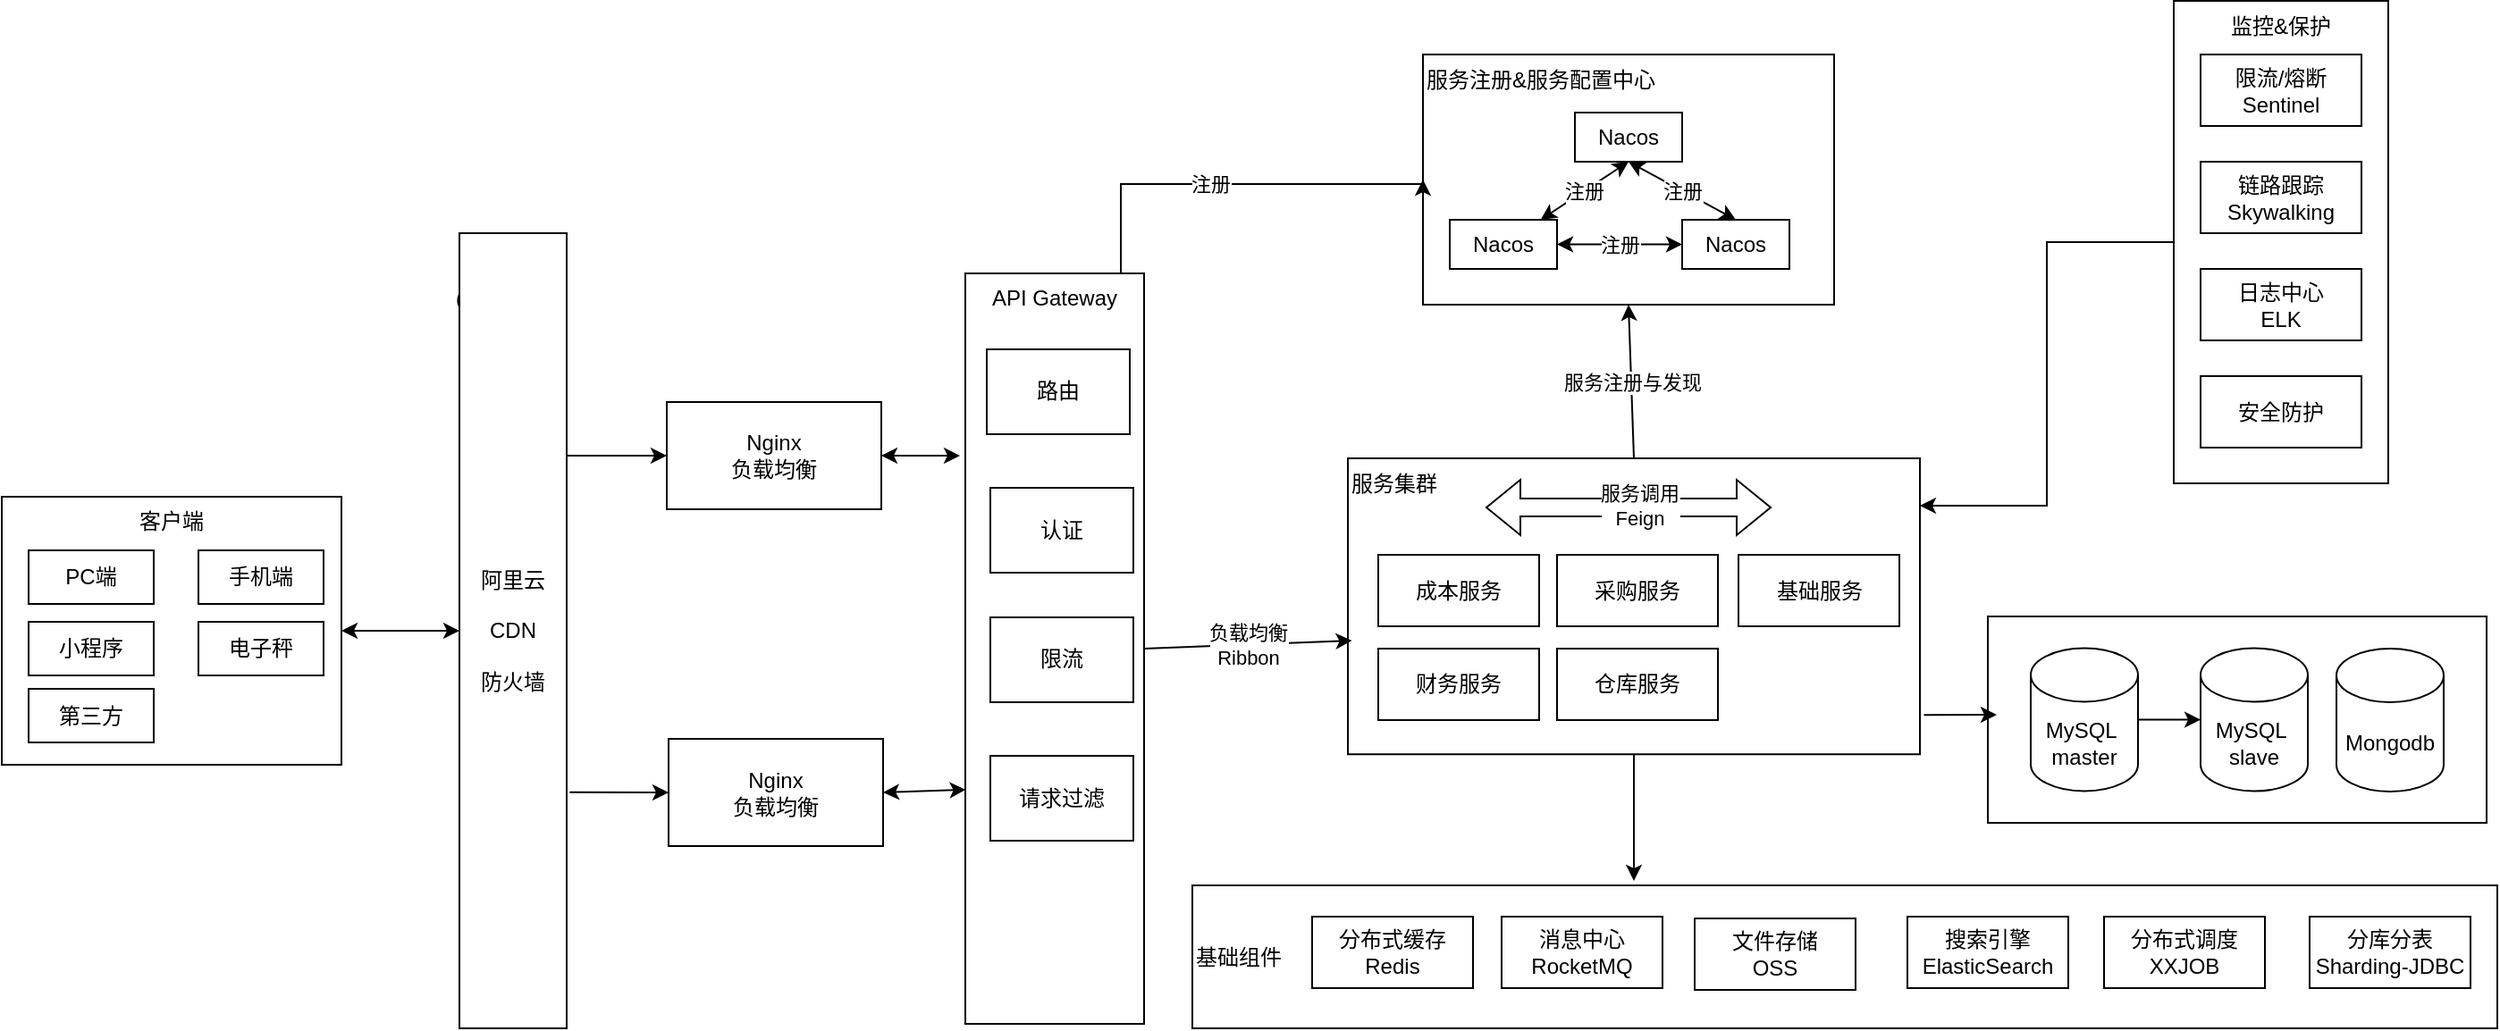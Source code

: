 <mxfile version="19.0.0" type="github">
  <diagram id="vszCD1J5VTGv5mpLLiHU" name="Page-1">
    <mxGraphModel dx="2391" dy="2025" grid="1" gridSize="10" guides="1" tooltips="1" connect="1" arrows="1" fold="1" page="1" pageScale="1" pageWidth="827" pageHeight="1169" math="0" shadow="0">
      <root>
        <mxCell id="0" />
        <mxCell id="1" parent="0" />
        <mxCell id="vgddumj_CpOu_7igaWPx-25" value="基础组件" style="rounded=0;whiteSpace=wrap;html=1;verticalAlign=middle;align=left;" parent="1" vertex="1">
          <mxGeometry x="660" y="392.5" width="730" height="80" as="geometry" />
        </mxCell>
        <mxCell id="vgddumj_CpOu_7igaWPx-37" value="" style="rounded=0;whiteSpace=wrap;html=1;" parent="1" vertex="1">
          <mxGeometry x="1105" y="242" width="279" height="115.5" as="geometry" />
        </mxCell>
        <mxCell id="vgddumj_CpOu_7igaWPx-20" value="监控&amp;amp;保护" style="rounded=0;whiteSpace=wrap;html=1;verticalAlign=top;" parent="1" vertex="1">
          <mxGeometry x="1209" y="-102.5" width="120" height="270" as="geometry" />
        </mxCell>
        <mxCell id="VbcEAXWBeEiYhWNy1sMn-55" value="&lt;div style=&quot;&quot;&gt;&lt;span style=&quot;background-color: initial;&quot;&gt;服务集群&lt;/span&gt;&lt;/div&gt;" style="rounded=0;whiteSpace=wrap;html=1;align=left;verticalAlign=top;" parent="1" vertex="1">
          <mxGeometry x="747" y="153.5" width="320" height="165.63" as="geometry" />
        </mxCell>
        <mxCell id="VbcEAXWBeEiYhWNy1sMn-40" value="服务注册&amp;amp;服务配置中心" style="rounded=0;whiteSpace=wrap;html=1;verticalAlign=top;align=left;" parent="1" vertex="1">
          <mxGeometry x="789" y="-72.5" width="230" height="140" as="geometry" />
        </mxCell>
        <mxCell id="VbcEAXWBeEiYhWNy1sMn-56" value="注册" style="edgeStyle=orthogonalEdgeStyle;rounded=0;orthogonalLoop=1;jettySize=auto;html=1;entryX=0;entryY=0.5;entryDx=0;entryDy=0;" parent="1" source="VbcEAXWBeEiYhWNy1sMn-20" target="VbcEAXWBeEiYhWNy1sMn-40" edge="1">
          <mxGeometry x="-0.101" relative="1" as="geometry">
            <Array as="points">
              <mxPoint x="620" />
            </Array>
            <mxPoint as="offset" />
          </mxGeometry>
        </mxCell>
        <mxCell id="VbcEAXWBeEiYhWNy1sMn-20" value="API Gateway" style="rounded=0;whiteSpace=wrap;html=1;verticalAlign=top;" parent="1" vertex="1">
          <mxGeometry x="533" y="50" width="100" height="420" as="geometry" />
        </mxCell>
        <mxCell id="owut5gFH1ZOMrYDUWBN5-8" value="客户端" style="rounded=0;whiteSpace=wrap;html=1;verticalAlign=top;" parent="1" vertex="1">
          <mxGeometry x="-6" y="175" width="190" height="150" as="geometry" />
        </mxCell>
        <mxCell id="owut5gFH1ZOMrYDUWBN5-1" value="手机端" style="rounded=0;whiteSpace=wrap;html=1;" parent="1" vertex="1">
          <mxGeometry x="104" y="205" width="70" height="30" as="geometry" />
        </mxCell>
        <mxCell id="owut5gFH1ZOMrYDUWBN5-3" value="PC端" style="rounded=0;whiteSpace=wrap;html=1;" parent="1" vertex="1">
          <mxGeometry x="9" y="205" width="70" height="30" as="geometry" />
        </mxCell>
        <mxCell id="owut5gFH1ZOMrYDUWBN5-5" value="电子秤" style="rounded=0;whiteSpace=wrap;html=1;" parent="1" vertex="1">
          <mxGeometry x="104" y="245" width="70" height="30" as="geometry" />
        </mxCell>
        <mxCell id="owut5gFH1ZOMrYDUWBN5-7" value="第三方" style="rounded=0;whiteSpace=wrap;html=1;" parent="1" vertex="1">
          <mxGeometry x="9" y="282.5" width="70" height="30" as="geometry" />
        </mxCell>
        <mxCell id="VbcEAXWBeEiYhWNy1sMn-3" value="路由" style="rounded=0;whiteSpace=wrap;html=1;" parent="1" vertex="1">
          <mxGeometry x="545" y="92.5" width="80" height="47.5" as="geometry" />
        </mxCell>
        <mxCell id="VbcEAXWBeEiYhWNy1sMn-6" value="小程序" style="rounded=0;whiteSpace=wrap;html=1;" parent="1" vertex="1">
          <mxGeometry x="9" y="245" width="70" height="30" as="geometry" />
        </mxCell>
        <mxCell id="VbcEAXWBeEiYhWNy1sMn-10" value="Nginx&lt;br&gt;负载均衡" style="rounded=0;whiteSpace=wrap;html=1;" parent="1" vertex="1">
          <mxGeometry x="366" y="122" width="120" height="60" as="geometry" />
        </mxCell>
        <mxCell id="VbcEAXWBeEiYhWNy1sMn-11" value="Nginx&lt;br&gt;负载均衡" style="rounded=0;whiteSpace=wrap;html=1;" parent="1" vertex="1">
          <mxGeometry x="367" y="310.5" width="120" height="60" as="geometry" />
        </mxCell>
        <mxCell id="VbcEAXWBeEiYhWNy1sMn-12" value="" style="endArrow=classic;startArrow=classic;html=1;rounded=0;entryX=0;entryY=0.5;entryDx=0;entryDy=0;" parent="1" target="VbcEAXWBeEiYhWNy1sMn-10" edge="1">
          <mxGeometry width="50" height="50" relative="1" as="geometry">
            <mxPoint x="280" y="152" as="sourcePoint" />
            <mxPoint x="360" y="100" as="targetPoint" />
          </mxGeometry>
        </mxCell>
        <mxCell id="VbcEAXWBeEiYhWNy1sMn-14" value="" style="endArrow=classic;startArrow=classic;html=1;rounded=0;exitX=1;exitY=0.5;exitDx=0;exitDy=0;entryX=0;entryY=0.5;entryDx=0;entryDy=0;" parent="1" source="owut5gFH1ZOMrYDUWBN5-8" target="VbcEAXWBeEiYhWNy1sMn-8" edge="1">
          <mxGeometry width="50" height="50" relative="1" as="geometry">
            <mxPoint x="200" y="210" as="sourcePoint" />
            <mxPoint x="250" y="160" as="targetPoint" />
          </mxGeometry>
        </mxCell>
        <mxCell id="VbcEAXWBeEiYhWNy1sMn-15" value="" style="endArrow=classic;startArrow=none;html=1;rounded=0;entryX=0;entryY=0.5;entryDx=0;entryDy=0;exitX=1.028;exitY=0.703;exitDx=0;exitDy=0;exitPerimeter=0;" parent="1" source="VbcEAXWBeEiYhWNy1sMn-8" target="VbcEAXWBeEiYhWNy1sMn-11" edge="1">
          <mxGeometry width="50" height="50" relative="1" as="geometry">
            <mxPoint x="280" y="338" as="sourcePoint" />
            <mxPoint x="360" y="250" as="targetPoint" />
          </mxGeometry>
        </mxCell>
        <mxCell id="VbcEAXWBeEiYhWNy1sMn-17" value="" style="ellipse;shape=cloud;whiteSpace=wrap;html=1;" parent="1" vertex="1">
          <mxGeometry x="245" y="40" width="65" height="60" as="geometry" />
        </mxCell>
        <mxCell id="VbcEAXWBeEiYhWNy1sMn-21" value="认证" style="rounded=0;whiteSpace=wrap;html=1;" parent="1" vertex="1">
          <mxGeometry x="547" y="170" width="80" height="47.5" as="geometry" />
        </mxCell>
        <mxCell id="VbcEAXWBeEiYhWNy1sMn-22" value="" style="endArrow=classic;startArrow=classic;html=1;rounded=0;exitX=1;exitY=0.5;exitDx=0;exitDy=0;" parent="1" source="VbcEAXWBeEiYhWNy1sMn-10" edge="1">
          <mxGeometry width="50" height="50" relative="1" as="geometry">
            <mxPoint x="490" y="160" as="sourcePoint" />
            <mxPoint x="530" y="152" as="targetPoint" />
          </mxGeometry>
        </mxCell>
        <mxCell id="VbcEAXWBeEiYhWNy1sMn-23" value="" style="endArrow=classic;startArrow=classic;html=1;rounded=0;entryX=0.003;entryY=0.688;entryDx=0;entryDy=0;entryPerimeter=0;exitX=1;exitY=0.5;exitDx=0;exitDy=0;" parent="1" source="VbcEAXWBeEiYhWNy1sMn-11" target="VbcEAXWBeEiYhWNy1sMn-20" edge="1">
          <mxGeometry width="50" height="50" relative="1" as="geometry">
            <mxPoint x="500" y="339" as="sourcePoint" />
            <mxPoint x="560" y="260" as="targetPoint" />
          </mxGeometry>
        </mxCell>
        <mxCell id="VbcEAXWBeEiYhWNy1sMn-25" value="Nacos" style="rounded=0;whiteSpace=wrap;html=1;" parent="1" vertex="1">
          <mxGeometry x="874" y="-40" width="60" height="27.5" as="geometry" />
        </mxCell>
        <mxCell id="VbcEAXWBeEiYhWNy1sMn-26" value="Nacos" style="rounded=0;whiteSpace=wrap;html=1;" parent="1" vertex="1">
          <mxGeometry x="804" y="20" width="60" height="27.5" as="geometry" />
        </mxCell>
        <mxCell id="VbcEAXWBeEiYhWNy1sMn-27" value="Nacos" style="rounded=0;whiteSpace=wrap;html=1;" parent="1" vertex="1">
          <mxGeometry x="934" y="20" width="60" height="27.5" as="geometry" />
        </mxCell>
        <mxCell id="VbcEAXWBeEiYhWNy1sMn-28" value="注册" style="endArrow=classic;startArrow=classic;html=1;rounded=0;entryX=0.5;entryY=1;entryDx=0;entryDy=0;" parent="1" source="VbcEAXWBeEiYhWNy1sMn-26" target="VbcEAXWBeEiYhWNy1sMn-25" edge="1">
          <mxGeometry width="50" height="50" relative="1" as="geometry">
            <mxPoint x="894" y="40" as="sourcePoint" />
            <mxPoint x="944" y="-10" as="targetPoint" />
          </mxGeometry>
        </mxCell>
        <mxCell id="VbcEAXWBeEiYhWNy1sMn-32" value="注册" style="endArrow=classic;startArrow=classic;html=1;rounded=0;entryX=0.5;entryY=1;entryDx=0;entryDy=0;exitX=0.5;exitY=0;exitDx=0;exitDy=0;" parent="1" source="VbcEAXWBeEiYhWNy1sMn-27" target="VbcEAXWBeEiYhWNy1sMn-25" edge="1">
          <mxGeometry width="50" height="50" relative="1" as="geometry">
            <mxPoint x="924" y="40" as="sourcePoint" />
            <mxPoint x="974" y="-10" as="targetPoint" />
          </mxGeometry>
        </mxCell>
        <mxCell id="VbcEAXWBeEiYhWNy1sMn-33" value="注册" style="endArrow=classic;startArrow=classic;html=1;rounded=0;exitX=1;exitY=0.5;exitDx=0;exitDy=0;entryX=0;entryY=0.5;entryDx=0;entryDy=0;" parent="1" source="VbcEAXWBeEiYhWNy1sMn-26" target="VbcEAXWBeEiYhWNy1sMn-27" edge="1">
          <mxGeometry width="50" height="50" relative="1" as="geometry">
            <mxPoint x="894" y="90" as="sourcePoint" />
            <mxPoint x="924" y="44" as="targetPoint" />
          </mxGeometry>
        </mxCell>
        <mxCell id="VbcEAXWBeEiYhWNy1sMn-42" value="成本服务" style="rounded=0;whiteSpace=wrap;html=1;" parent="1" vertex="1">
          <mxGeometry x="764" y="207.5" width="90" height="40" as="geometry" />
        </mxCell>
        <mxCell id="VbcEAXWBeEiYhWNy1sMn-43" value="采购服务" style="rounded=0;whiteSpace=wrap;html=1;" parent="1" vertex="1">
          <mxGeometry x="864" y="207.5" width="90" height="40" as="geometry" />
        </mxCell>
        <mxCell id="VbcEAXWBeEiYhWNy1sMn-44" value="仓库服务" style="rounded=0;whiteSpace=wrap;html=1;" parent="1" vertex="1">
          <mxGeometry x="864" y="260" width="90" height="40" as="geometry" />
        </mxCell>
        <mxCell id="VbcEAXWBeEiYhWNy1sMn-45" value="财务服务" style="rounded=0;whiteSpace=wrap;html=1;" parent="1" vertex="1">
          <mxGeometry x="764" y="260" width="90" height="40" as="geometry" />
        </mxCell>
        <mxCell id="VbcEAXWBeEiYhWNy1sMn-46" value="基础服务" style="rounded=0;whiteSpace=wrap;html=1;" parent="1" vertex="1">
          <mxGeometry x="965.5" y="207.5" width="90" height="40" as="geometry" />
        </mxCell>
        <mxCell id="VbcEAXWBeEiYhWNy1sMn-57" value="服务注册与发现" style="endArrow=classic;html=1;rounded=0;entryX=0.5;entryY=1;entryDx=0;entryDy=0;exitX=0.5;exitY=0;exitDx=0;exitDy=0;" parent="1" source="VbcEAXWBeEiYhWNy1sMn-55" target="VbcEAXWBeEiYhWNy1sMn-40" edge="1">
          <mxGeometry width="50" height="50" relative="1" as="geometry">
            <mxPoint x="954" y="170" as="sourcePoint" />
            <mxPoint x="984" y="130" as="targetPoint" />
          </mxGeometry>
        </mxCell>
        <mxCell id="vgddumj_CpOu_7igaWPx-1" value="请求过滤" style="rounded=0;whiteSpace=wrap;html=1;" parent="1" vertex="1">
          <mxGeometry x="547" y="320" width="80" height="47.5" as="geometry" />
        </mxCell>
        <mxCell id="vgddumj_CpOu_7igaWPx-3" value="消息中心&lt;br&gt;RocketMQ" style="rounded=0;whiteSpace=wrap;html=1;" parent="1" vertex="1">
          <mxGeometry x="833" y="410" width="90" height="40" as="geometry" />
        </mxCell>
        <mxCell id="vgddumj_CpOu_7igaWPx-4" value="分布式调度&lt;br&gt;XXJOB" style="rounded=0;whiteSpace=wrap;html=1;" parent="1" vertex="1">
          <mxGeometry x="1170" y="410" width="90" height="40" as="geometry" />
        </mxCell>
        <mxCell id="vgddumj_CpOu_7igaWPx-5" value="搜索引擎&lt;br&gt;ElasticSearch" style="rounded=0;whiteSpace=wrap;html=1;" parent="1" vertex="1">
          <mxGeometry x="1060" y="410" width="90" height="40" as="geometry" />
        </mxCell>
        <mxCell id="vgddumj_CpOu_7igaWPx-6" value="限流/熔断Sentinel" style="rounded=0;whiteSpace=wrap;html=1;" parent="1" vertex="1">
          <mxGeometry x="1224" y="-72.5" width="90" height="40" as="geometry" />
        </mxCell>
        <mxCell id="vgddumj_CpOu_7igaWPx-30" value="" style="edgeStyle=orthogonalEdgeStyle;rounded=0;orthogonalLoop=1;jettySize=auto;html=1;" parent="1" source="vgddumj_CpOu_7igaWPx-20" target="VbcEAXWBeEiYhWNy1sMn-55" edge="1">
          <mxGeometry relative="1" as="geometry">
            <Array as="points">
              <mxPoint x="1138" y="33" />
              <mxPoint x="1138" y="180" />
            </Array>
          </mxGeometry>
        </mxCell>
        <mxCell id="vgddumj_CpOu_7igaWPx-7" value="日志中心&lt;br&gt;ELK" style="rounded=0;whiteSpace=wrap;html=1;" parent="1" vertex="1">
          <mxGeometry x="1224" y="47.5" width="90" height="40" as="geometry" />
        </mxCell>
        <mxCell id="vgddumj_CpOu_7igaWPx-8" value="文件存储&lt;br&gt;OSS" style="rounded=0;whiteSpace=wrap;html=1;" parent="1" vertex="1">
          <mxGeometry x="941" y="411" width="90" height="40" as="geometry" />
        </mxCell>
        <mxCell id="vgddumj_CpOu_7igaWPx-9" value="安全防护" style="rounded=0;whiteSpace=wrap;html=1;" parent="1" vertex="1">
          <mxGeometry x="1224" y="107.5" width="90" height="40" as="geometry" />
        </mxCell>
        <mxCell id="vgddumj_CpOu_7igaWPx-10" value="分布式缓存&lt;br&gt;Redis" style="rounded=0;whiteSpace=wrap;html=1;" parent="1" vertex="1">
          <mxGeometry x="727" y="410" width="90" height="40" as="geometry" />
        </mxCell>
        <mxCell id="vgddumj_CpOu_7igaWPx-11" value="负载均衡&lt;br&gt;Ribbon" style="endArrow=classic;html=1;rounded=0;exitX=1;exitY=0.5;exitDx=0;exitDy=0;entryX=0.007;entryY=0.616;entryDx=0;entryDy=0;entryPerimeter=0;" parent="1" source="VbcEAXWBeEiYhWNy1sMn-20" target="VbcEAXWBeEiYhWNy1sMn-55" edge="1">
          <mxGeometry width="50" height="50" relative="1" as="geometry">
            <mxPoint x="1000" y="230" as="sourcePoint" />
            <mxPoint x="1050" y="180" as="targetPoint" />
          </mxGeometry>
        </mxCell>
        <mxCell id="vgddumj_CpOu_7igaWPx-14" value="链路跟踪Skywalking" style="rounded=0;whiteSpace=wrap;html=1;" parent="1" vertex="1">
          <mxGeometry x="1224" y="-12.5" width="90" height="40" as="geometry" />
        </mxCell>
        <mxCell id="vgddumj_CpOu_7igaWPx-16" value="" style="shape=flexArrow;endArrow=classic;startArrow=classic;html=1;rounded=0;" parent="1" edge="1">
          <mxGeometry width="100" height="100" relative="1" as="geometry">
            <mxPoint x="824" y="181" as="sourcePoint" />
            <mxPoint x="984" y="181" as="targetPoint" />
          </mxGeometry>
        </mxCell>
        <mxCell id="vgddumj_CpOu_7igaWPx-17" value="服务调用&lt;br&gt;Feign" style="edgeLabel;html=1;align=center;verticalAlign=middle;resizable=0;points=[];" parent="vgddumj_CpOu_7igaWPx-16" vertex="1" connectable="0">
          <mxGeometry x="-0.142" y="1" relative="1" as="geometry">
            <mxPoint x="17" as="offset" />
          </mxGeometry>
        </mxCell>
        <mxCell id="vgddumj_CpOu_7igaWPx-24" value="分库分表&lt;br&gt;Sharding-JDBC" style="rounded=0;whiteSpace=wrap;html=1;" parent="1" vertex="1">
          <mxGeometry x="1285" y="410" width="90" height="40" as="geometry" />
        </mxCell>
        <mxCell id="vgddumj_CpOu_7igaWPx-27" value="限流" style="rounded=0;whiteSpace=wrap;html=1;" parent="1" vertex="1">
          <mxGeometry x="547" y="242.5" width="80" height="47.5" as="geometry" />
        </mxCell>
        <mxCell id="vgddumj_CpOu_7igaWPx-28" value="" style="endArrow=classic;html=1;rounded=0;exitX=0.5;exitY=1;exitDx=0;exitDy=0;" parent="1" source="VbcEAXWBeEiYhWNy1sMn-55" edge="1">
          <mxGeometry width="50" height="50" relative="1" as="geometry">
            <mxPoint x="894" y="351" as="sourcePoint" />
            <mxPoint x="907" y="390" as="targetPoint" />
          </mxGeometry>
        </mxCell>
        <mxCell id="vgddumj_CpOu_7igaWPx-33" value="" style="edgeStyle=orthogonalEdgeStyle;rounded=0;orthogonalLoop=1;jettySize=auto;html=1;" parent="1" source="vgddumj_CpOu_7igaWPx-31" target="vgddumj_CpOu_7igaWPx-32" edge="1">
          <mxGeometry relative="1" as="geometry" />
        </mxCell>
        <mxCell id="vgddumj_CpOu_7igaWPx-31" value="MySQL&amp;nbsp;&lt;br&gt;master" style="shape=cylinder3;whiteSpace=wrap;html=1;boundedLbl=1;backgroundOutline=1;size=15;" parent="1" vertex="1">
          <mxGeometry x="1129" y="259.75" width="60" height="80" as="geometry" />
        </mxCell>
        <mxCell id="vgddumj_CpOu_7igaWPx-32" value="MySQL&amp;nbsp;&lt;br&gt;slave" style="shape=cylinder3;whiteSpace=wrap;html=1;boundedLbl=1;backgroundOutline=1;size=15;" parent="1" vertex="1">
          <mxGeometry x="1224" y="259.75" width="60" height="80" as="geometry" />
        </mxCell>
        <mxCell id="vgddumj_CpOu_7igaWPx-34" value="Mongodb" style="shape=cylinder3;whiteSpace=wrap;html=1;boundedLbl=1;backgroundOutline=1;size=15;" parent="1" vertex="1">
          <mxGeometry x="1300" y="260" width="60" height="80" as="geometry" />
        </mxCell>
        <mxCell id="vgddumj_CpOu_7igaWPx-35" value="" style="endArrow=classic;html=1;rounded=0;exitX=1.007;exitY=0.867;exitDx=0;exitDy=0;exitPerimeter=0;" parent="1" source="VbcEAXWBeEiYhWNy1sMn-55" edge="1">
          <mxGeometry width="50" height="50" relative="1" as="geometry">
            <mxPoint x="1064" y="330" as="sourcePoint" />
            <mxPoint x="1110" y="297" as="targetPoint" />
          </mxGeometry>
        </mxCell>
        <mxCell id="VbcEAXWBeEiYhWNy1sMn-8" value="阿里云&lt;br&gt;&lt;br&gt;CDN&lt;br&gt;&lt;br&gt;防火墙" style="rounded=0;whiteSpace=wrap;html=1;" parent="1" vertex="1">
          <mxGeometry x="250" y="27.5" width="60" height="445" as="geometry" />
        </mxCell>
      </root>
    </mxGraphModel>
  </diagram>
</mxfile>
